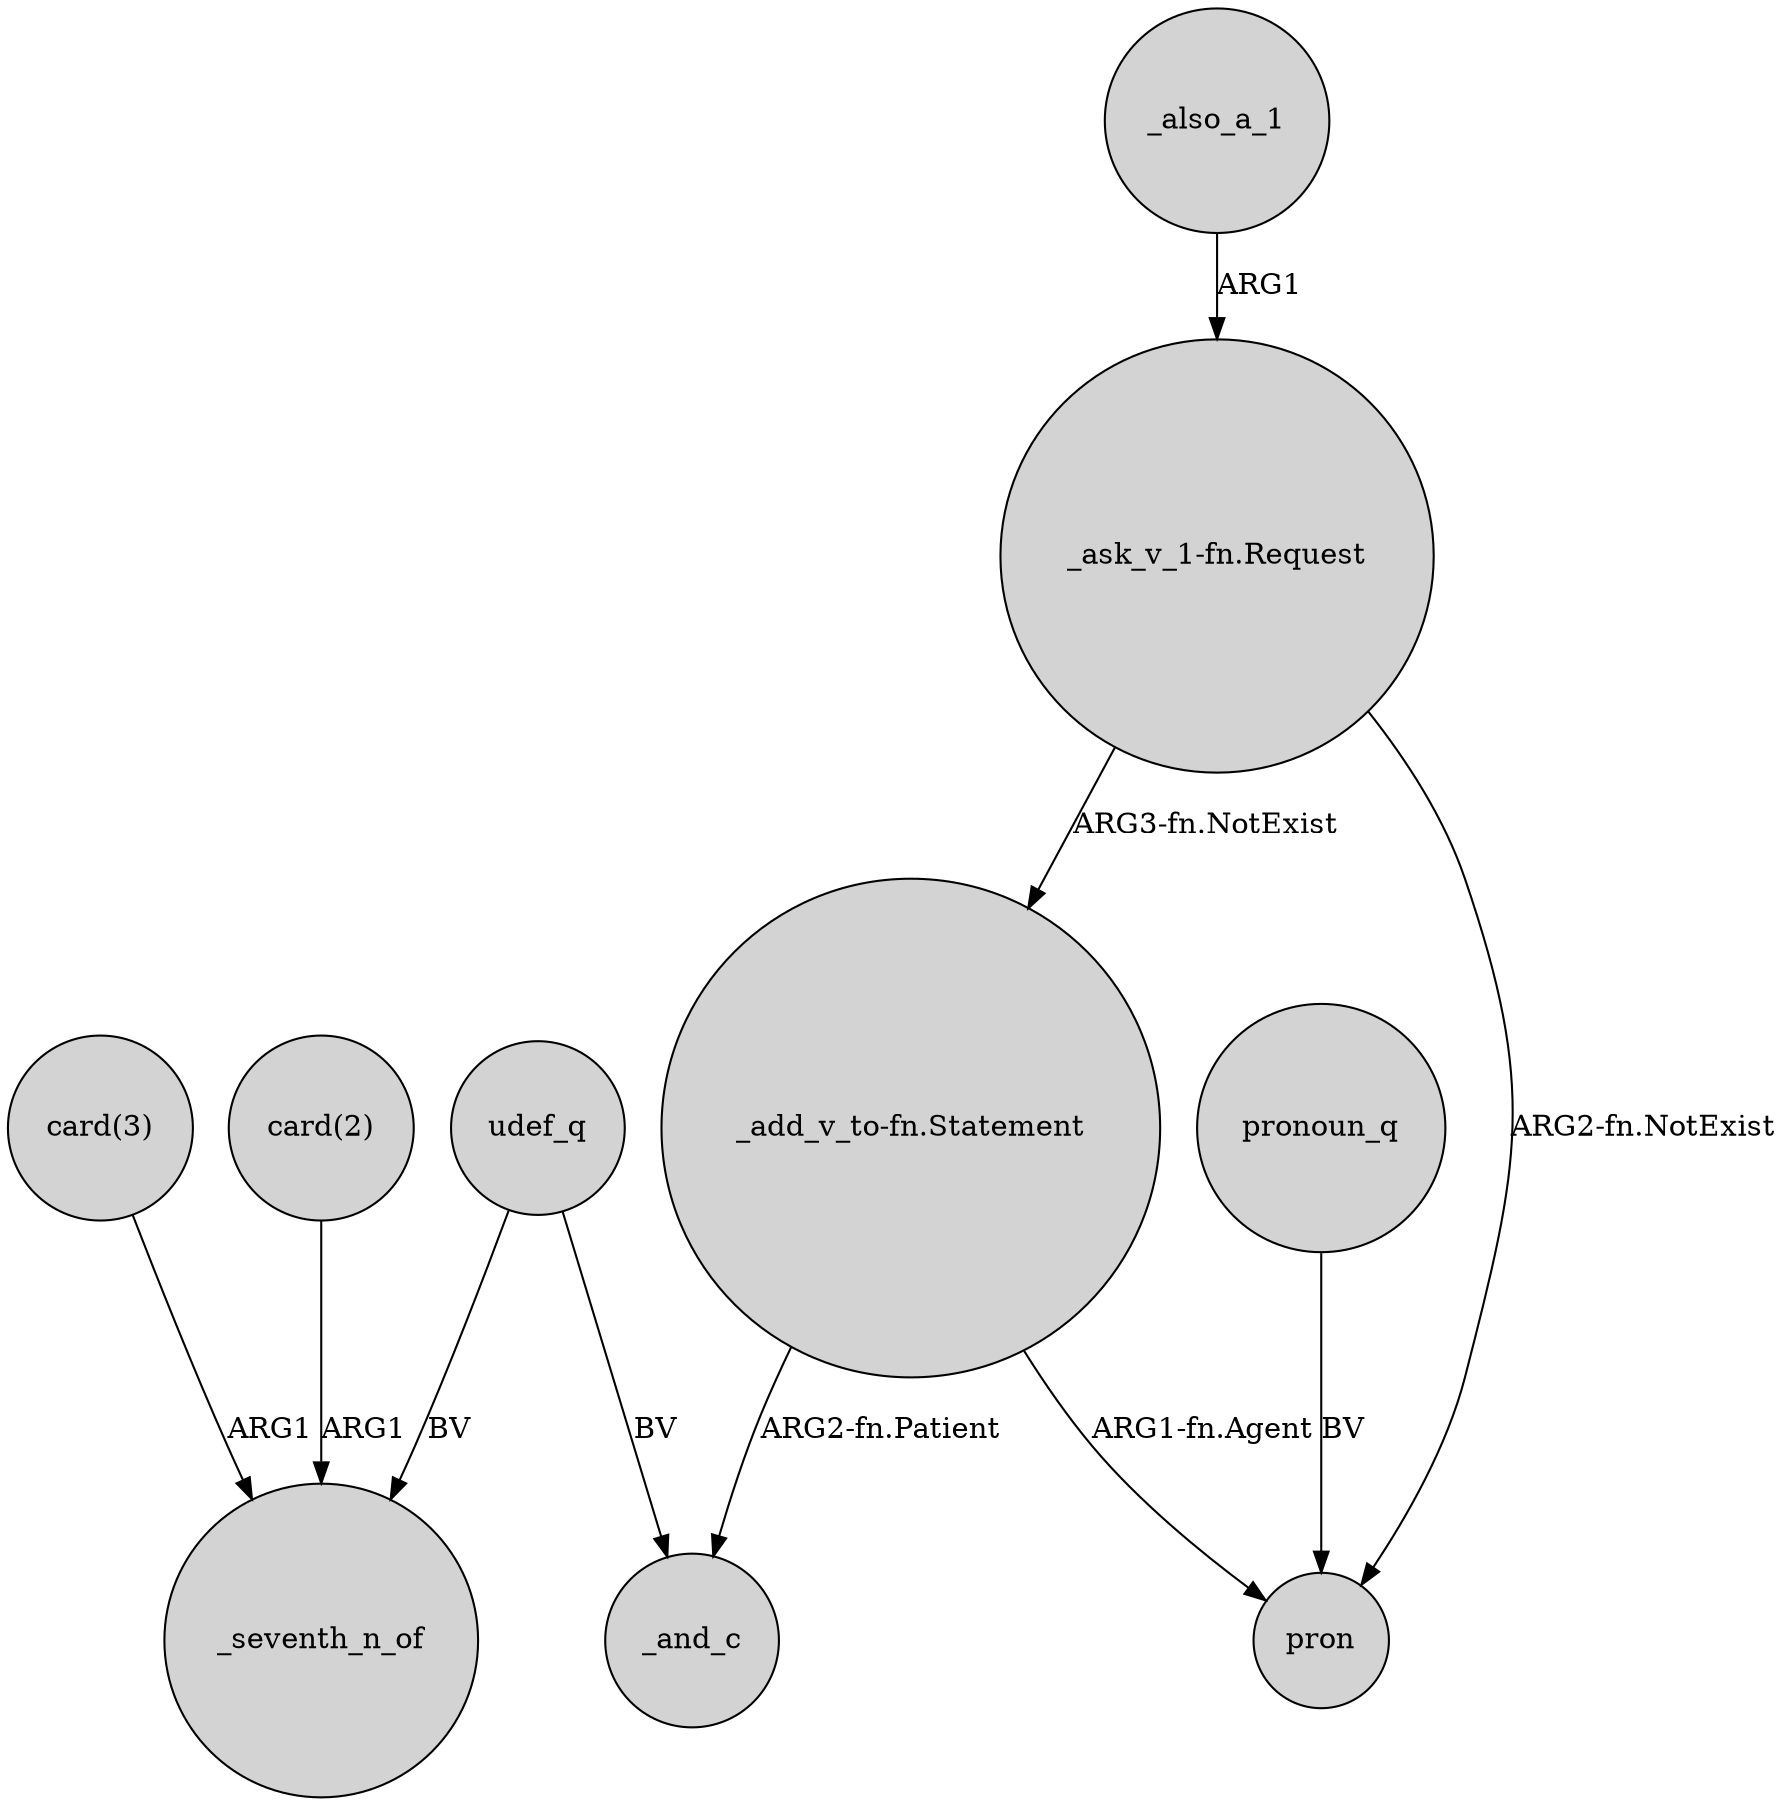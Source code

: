 digraph {
	node [shape=circle style=filled]
	"_ask_v_1-fn.Request" -> pron [label="ARG2-fn.NotExist"]
	"_add_v_to-fn.Statement" -> _and_c [label="ARG2-fn.Patient"]
	pronoun_q -> pron [label=BV]
	"_add_v_to-fn.Statement" -> pron [label="ARG1-fn.Agent"]
	udef_q -> _and_c [label=BV]
	"_ask_v_1-fn.Request" -> "_add_v_to-fn.Statement" [label="ARG3-fn.NotExist"]
	"card(3)" -> _seventh_n_of [label=ARG1]
	"card(2)" -> _seventh_n_of [label=ARG1]
	udef_q -> _seventh_n_of [label=BV]
	_also_a_1 -> "_ask_v_1-fn.Request" [label=ARG1]
}
